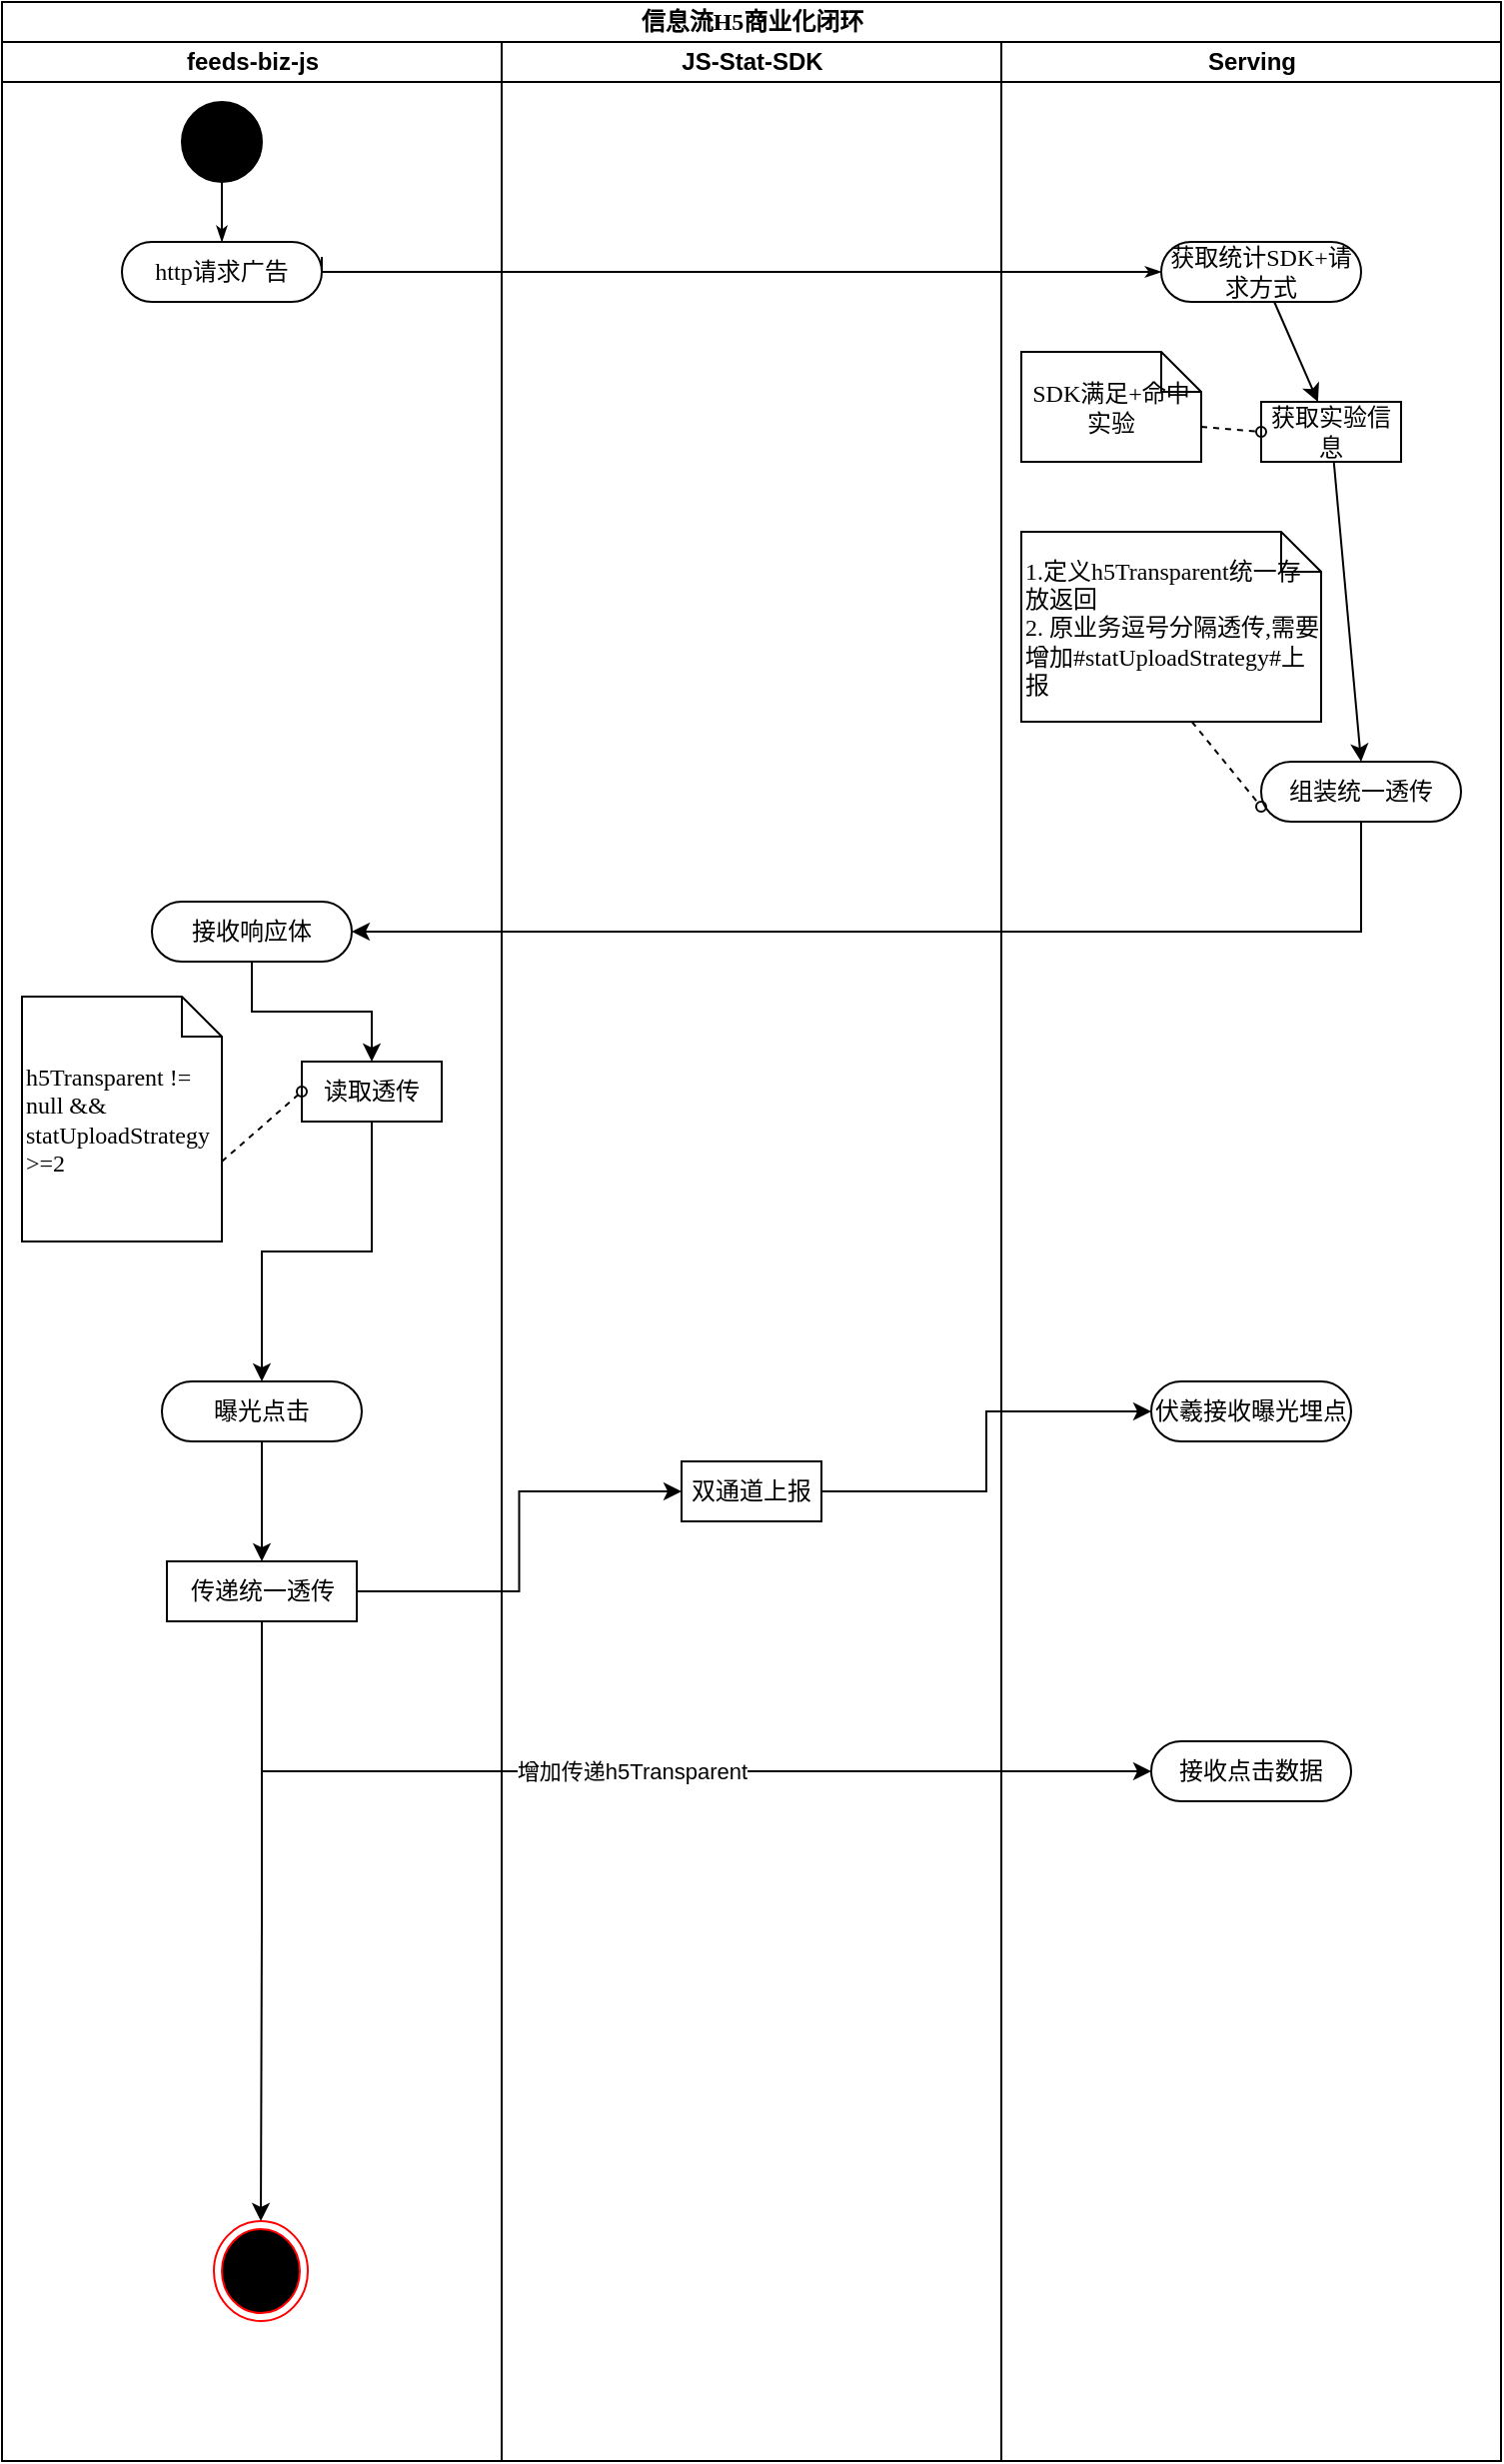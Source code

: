 <mxfile version="14.8.6" type="github">
  <diagram name="Page-1" id="0783ab3e-0a74-02c8-0abd-f7b4e66b4bec">
    <mxGraphModel dx="1422" dy="882" grid="1" gridSize="10" guides="1" tooltips="1" connect="1" arrows="1" fold="1" page="1" pageScale="1" pageWidth="850" pageHeight="1100" background="none" math="0" shadow="0">
      <root>
        <mxCell id="0" />
        <mxCell id="1" parent="0" />
        <mxCell id="1c1d494c118603dd-1" value="信息流H5商业化闭环" style="swimlane;html=1;childLayout=stackLayout;startSize=20;rounded=0;shadow=0;comic=0;labelBackgroundColor=none;strokeWidth=1;fontFamily=Verdana;fontSize=12;align=center;" parent="1" vertex="1">
          <mxGeometry x="40" y="20" width="750" height="1230" as="geometry" />
        </mxCell>
        <mxCell id="1c1d494c118603dd-2" value="feeds-biz-js" style="swimlane;html=1;startSize=20;" parent="1c1d494c118603dd-1" vertex="1">
          <mxGeometry y="20" width="250" height="1210" as="geometry" />
        </mxCell>
        <mxCell id="60571a20871a0731-8" value="http请求广告" style="rounded=1;whiteSpace=wrap;html=1;shadow=0;comic=0;labelBackgroundColor=none;strokeWidth=1;fontFamily=Verdana;fontSize=12;align=center;arcSize=50;" parent="1c1d494c118603dd-2" vertex="1">
          <mxGeometry x="60" y="100" width="100" height="30" as="geometry" />
        </mxCell>
        <mxCell id="60571a20871a0731-4" value="" style="ellipse;whiteSpace=wrap;html=1;rounded=0;shadow=0;comic=0;labelBackgroundColor=none;strokeWidth=1;fillColor=#000000;fontFamily=Verdana;fontSize=12;align=center;" parent="1c1d494c118603dd-2" vertex="1">
          <mxGeometry x="90" y="30" width="40" height="40" as="geometry" />
        </mxCell>
        <mxCell id="1c1d494c118603dd-27" style="edgeStyle=orthogonalEdgeStyle;rounded=0;html=1;labelBackgroundColor=none;startArrow=none;startFill=0;startSize=5;endArrow=classicThin;endFill=1;endSize=5;jettySize=auto;orthogonalLoop=1;strokeWidth=1;fontFamily=Verdana;fontSize=12" parent="1c1d494c118603dd-2" source="60571a20871a0731-4" target="60571a20871a0731-8" edge="1">
          <mxGeometry relative="1" as="geometry" />
        </mxCell>
        <mxCell id="202yr0auAqGQ7w-_hxYl-19" style="edgeStyle=orthogonalEdgeStyle;rounded=0;orthogonalLoop=1;jettySize=auto;html=1;entryX=0.5;entryY=0;entryDx=0;entryDy=0;" edge="1" parent="1c1d494c118603dd-2" source="202yr0auAqGQ7w-_hxYl-13" target="202yr0auAqGQ7w-_hxYl-16">
          <mxGeometry relative="1" as="geometry" />
        </mxCell>
        <mxCell id="202yr0auAqGQ7w-_hxYl-13" value="接收响应体" style="rounded=1;whiteSpace=wrap;html=1;shadow=0;comic=0;labelBackgroundColor=none;strokeWidth=1;fontFamily=Verdana;fontSize=12;align=center;arcSize=50;" vertex="1" parent="1c1d494c118603dd-2">
          <mxGeometry x="75" y="430" width="100" height="30" as="geometry" />
        </mxCell>
        <mxCell id="202yr0auAqGQ7w-_hxYl-22" style="edgeStyle=orthogonalEdgeStyle;rounded=0;orthogonalLoop=1;jettySize=auto;html=1;" edge="1" parent="1c1d494c118603dd-2" source="202yr0auAqGQ7w-_hxYl-16" target="202yr0auAqGQ7w-_hxYl-21">
          <mxGeometry relative="1" as="geometry" />
        </mxCell>
        <mxCell id="202yr0auAqGQ7w-_hxYl-16" value="读取透传" style="rounded=0;whiteSpace=wrap;html=1;shadow=0;comic=0;labelBackgroundColor=none;strokeWidth=1;fontFamily=Verdana;fontSize=12;align=center;arcSize=50;" vertex="1" parent="1c1d494c118603dd-2">
          <mxGeometry x="150" y="510" width="70" height="30" as="geometry" />
        </mxCell>
        <mxCell id="202yr0auAqGQ7w-_hxYl-17" value="h5Transparent != null &amp;amp;&amp;amp; statUploadStrategy &amp;gt;=2&lt;br&gt;" style="shape=note;whiteSpace=wrap;html=1;rounded=0;shadow=0;comic=0;labelBackgroundColor=none;strokeWidth=1;fontFamily=Verdana;fontSize=12;align=left;size=20;" vertex="1" parent="1c1d494c118603dd-2">
          <mxGeometry x="10" y="477.5" width="100" height="122.5" as="geometry" />
        </mxCell>
        <mxCell id="202yr0auAqGQ7w-_hxYl-18" style="edgeStyle=none;rounded=0;html=1;dashed=1;labelBackgroundColor=none;startArrow=none;startFill=0;startSize=5;endArrow=oval;endFill=0;endSize=5;jettySize=auto;orthogonalLoop=1;strokeWidth=1;fontFamily=Verdana;fontSize=12;entryX=0;entryY=0.5;entryDx=0;entryDy=0;" edge="1" parent="1c1d494c118603dd-2" target="202yr0auAqGQ7w-_hxYl-16">
          <mxGeometry relative="1" as="geometry">
            <mxPoint x="110" y="560" as="sourcePoint" />
            <mxPoint x="80" y="677.5" as="targetPoint" />
          </mxGeometry>
        </mxCell>
        <mxCell id="202yr0auAqGQ7w-_hxYl-25" style="edgeStyle=orthogonalEdgeStyle;rounded=0;orthogonalLoop=1;jettySize=auto;html=1;entryX=0.5;entryY=0;entryDx=0;entryDy=0;" edge="1" parent="1c1d494c118603dd-2" source="202yr0auAqGQ7w-_hxYl-21" target="202yr0auAqGQ7w-_hxYl-23">
          <mxGeometry relative="1" as="geometry" />
        </mxCell>
        <mxCell id="202yr0auAqGQ7w-_hxYl-21" value="曝光点击" style="rounded=1;whiteSpace=wrap;html=1;shadow=0;comic=0;labelBackgroundColor=none;strokeWidth=1;fontFamily=Verdana;fontSize=12;align=center;arcSize=50;" vertex="1" parent="1c1d494c118603dd-2">
          <mxGeometry x="80" y="670" width="100" height="30" as="geometry" />
        </mxCell>
        <mxCell id="202yr0auAqGQ7w-_hxYl-34" style="edgeStyle=orthogonalEdgeStyle;rounded=0;orthogonalLoop=1;jettySize=auto;html=1;" edge="1" parent="1c1d494c118603dd-2" source="202yr0auAqGQ7w-_hxYl-23" target="202yr0auAqGQ7w-_hxYl-33">
          <mxGeometry relative="1" as="geometry" />
        </mxCell>
        <mxCell id="202yr0auAqGQ7w-_hxYl-23" value="传递统一透传" style="rounded=0;whiteSpace=wrap;html=1;shadow=0;comic=0;labelBackgroundColor=none;strokeWidth=1;fontFamily=Verdana;fontSize=12;align=center;arcSize=50;" vertex="1" parent="1c1d494c118603dd-2">
          <mxGeometry x="82.5" y="760" width="95" height="30" as="geometry" />
        </mxCell>
        <mxCell id="202yr0auAqGQ7w-_hxYl-33" value="" style="ellipse;html=1;shape=endState;fillColor=#000000;strokeColor=#ff0000;" vertex="1" parent="1c1d494c118603dd-2">
          <mxGeometry x="106" y="1090" width="47" height="50" as="geometry" />
        </mxCell>
        <mxCell id="1c1d494c118603dd-3" value="JS-Stat-SDK" style="swimlane;html=1;startSize=20;" parent="1c1d494c118603dd-1" vertex="1">
          <mxGeometry x="250" y="20" width="250" height="1210" as="geometry" />
        </mxCell>
        <mxCell id="202yr0auAqGQ7w-_hxYl-26" value="双通道上报" style="rounded=0;whiteSpace=wrap;html=1;shadow=0;comic=0;labelBackgroundColor=none;strokeWidth=1;fontFamily=Verdana;fontSize=12;align=center;arcSize=50;" vertex="1" parent="1c1d494c118603dd-3">
          <mxGeometry x="90" y="710" width="70" height="30" as="geometry" />
        </mxCell>
        <mxCell id="1c1d494c118603dd-4" value="Serving" style="swimlane;html=1;startSize=20;" parent="1c1d494c118603dd-1" vertex="1">
          <mxGeometry x="500" y="20" width="250" height="1210" as="geometry" />
        </mxCell>
        <mxCell id="202yr0auAqGQ7w-_hxYl-9" style="edgeStyle=none;rounded=0;orthogonalLoop=1;jettySize=auto;html=1;entryX=0.5;entryY=0;entryDx=0;entryDy=0;" edge="1" parent="1c1d494c118603dd-4" source="202yr0auAqGQ7w-_hxYl-2" target="202yr0auAqGQ7w-_hxYl-7">
          <mxGeometry relative="1" as="geometry" />
        </mxCell>
        <mxCell id="202yr0auAqGQ7w-_hxYl-2" value="获取实验信息" style="rounded=0;whiteSpace=wrap;html=1;shadow=0;comic=0;labelBackgroundColor=none;strokeWidth=1;fontFamily=Verdana;fontSize=12;align=center;arcSize=50;" vertex="1" parent="1c1d494c118603dd-4">
          <mxGeometry x="130" y="180" width="70" height="30" as="geometry" />
        </mxCell>
        <mxCell id="202yr0auAqGQ7w-_hxYl-5" value="SDK满足+命中实验" style="shape=note;whiteSpace=wrap;html=1;rounded=0;shadow=0;comic=0;labelBackgroundColor=none;strokeWidth=1;fontFamily=Verdana;fontSize=12;align=center;size=20;" vertex="1" parent="1c1d494c118603dd-4">
          <mxGeometry x="10" y="155" width="90" height="55" as="geometry" />
        </mxCell>
        <mxCell id="202yr0auAqGQ7w-_hxYl-6" style="edgeStyle=none;rounded=0;html=1;dashed=1;labelBackgroundColor=none;startArrow=none;startFill=0;startSize=5;endArrow=oval;endFill=0;endSize=5;jettySize=auto;orthogonalLoop=1;strokeWidth=1;fontFamily=Verdana;fontSize=12;entryX=0;entryY=0.5;entryDx=0;entryDy=0;exitX=0;exitY=0;exitDx=90;exitDy=37.5;exitPerimeter=0;" edge="1" parent="1c1d494c118603dd-4" source="202yr0auAqGQ7w-_hxYl-5" target="202yr0auAqGQ7w-_hxYl-2">
          <mxGeometry relative="1" as="geometry">
            <mxPoint x="130" y="300" as="sourcePoint" />
            <mxPoint x="380" y="240" as="targetPoint" />
          </mxGeometry>
        </mxCell>
        <mxCell id="202yr0auAqGQ7w-_hxYl-7" value="组装统一透传" style="rounded=1;whiteSpace=wrap;html=1;shadow=0;comic=0;labelBackgroundColor=none;strokeWidth=1;fontFamily=Verdana;fontSize=12;align=center;arcSize=50;" vertex="1" parent="1c1d494c118603dd-4">
          <mxGeometry x="130" y="360" width="100" height="30" as="geometry" />
        </mxCell>
        <mxCell id="202yr0auAqGQ7w-_hxYl-11" value="1.定义h5Transparent统一存放返回&lt;br&gt;2. 原业务逗号分隔透传,需要增加#statUploadStrategy#上报" style="shape=note;whiteSpace=wrap;html=1;rounded=0;shadow=0;comic=0;labelBackgroundColor=none;strokeWidth=1;fontFamily=Verdana;fontSize=12;align=left;size=20;" vertex="1" parent="1c1d494c118603dd-4">
          <mxGeometry x="10" y="245" width="150" height="95" as="geometry" />
        </mxCell>
        <mxCell id="202yr0auAqGQ7w-_hxYl-12" style="edgeStyle=none;rounded=0;html=1;dashed=1;labelBackgroundColor=none;startArrow=none;startFill=0;startSize=5;endArrow=oval;endFill=0;endSize=5;jettySize=auto;orthogonalLoop=1;strokeWidth=1;fontFamily=Verdana;fontSize=12;entryX=0;entryY=0.75;entryDx=0;entryDy=0;exitX=0.569;exitY=1;exitDx=0;exitDy=0;exitPerimeter=0;" edge="1" parent="1c1d494c118603dd-4" source="202yr0auAqGQ7w-_hxYl-11" target="202yr0auAqGQ7w-_hxYl-7">
          <mxGeometry relative="1" as="geometry">
            <mxPoint x="110" y="202.5" as="sourcePoint" />
            <mxPoint x="140" y="205" as="targetPoint" />
          </mxGeometry>
        </mxCell>
        <mxCell id="202yr0auAqGQ7w-_hxYl-24" value="伏羲接收曝光埋点" style="rounded=1;whiteSpace=wrap;html=1;shadow=0;comic=0;labelBackgroundColor=none;strokeWidth=1;fontFamily=Verdana;fontSize=12;align=center;arcSize=50;" vertex="1" parent="1c1d494c118603dd-4">
          <mxGeometry x="75" y="670" width="100" height="30" as="geometry" />
        </mxCell>
        <mxCell id="202yr0auAqGQ7w-_hxYl-30" value="接收点击数据" style="rounded=1;whiteSpace=wrap;html=1;shadow=0;comic=0;labelBackgroundColor=none;strokeWidth=1;fontFamily=Verdana;fontSize=12;align=center;arcSize=50;" vertex="1" parent="1c1d494c118603dd-4">
          <mxGeometry x="75" y="850" width="100" height="30" as="geometry" />
        </mxCell>
        <mxCell id="202yr0auAqGQ7w-_hxYl-15" style="edgeStyle=orthogonalEdgeStyle;rounded=0;orthogonalLoop=1;jettySize=auto;html=1;entryX=1;entryY=0.5;entryDx=0;entryDy=0;exitX=0.5;exitY=1;exitDx=0;exitDy=0;" edge="1" parent="1c1d494c118603dd-1" source="202yr0auAqGQ7w-_hxYl-7" target="202yr0auAqGQ7w-_hxYl-13">
          <mxGeometry relative="1" as="geometry" />
        </mxCell>
        <mxCell id="202yr0auAqGQ7w-_hxYl-27" style="edgeStyle=orthogonalEdgeStyle;rounded=0;orthogonalLoop=1;jettySize=auto;html=1;entryX=0;entryY=0.5;entryDx=0;entryDy=0;" edge="1" parent="1c1d494c118603dd-1" source="202yr0auAqGQ7w-_hxYl-23" target="202yr0auAqGQ7w-_hxYl-26">
          <mxGeometry relative="1" as="geometry" />
        </mxCell>
        <mxCell id="202yr0auAqGQ7w-_hxYl-28" style="edgeStyle=orthogonalEdgeStyle;rounded=0;orthogonalLoop=1;jettySize=auto;html=1;entryX=0;entryY=0.5;entryDx=0;entryDy=0;" edge="1" parent="1c1d494c118603dd-1" source="202yr0auAqGQ7w-_hxYl-26" target="202yr0auAqGQ7w-_hxYl-24">
          <mxGeometry relative="1" as="geometry" />
        </mxCell>
        <mxCell id="202yr0auAqGQ7w-_hxYl-31" value="增加传递h5Transparent" style="edgeStyle=orthogonalEdgeStyle;rounded=0;orthogonalLoop=1;jettySize=auto;html=1;entryX=0;entryY=0.5;entryDx=0;entryDy=0;" edge="1" parent="1c1d494c118603dd-1" source="202yr0auAqGQ7w-_hxYl-23" target="202yr0auAqGQ7w-_hxYl-30">
          <mxGeometry relative="1" as="geometry">
            <Array as="points">
              <mxPoint x="130" y="885" />
            </Array>
          </mxGeometry>
        </mxCell>
        <mxCell id="202yr0auAqGQ7w-_hxYl-3" style="rounded=0;orthogonalLoop=1;jettySize=auto;html=1;" edge="1" parent="1" source="202yr0auAqGQ7w-_hxYl-1" target="202yr0auAqGQ7w-_hxYl-2">
          <mxGeometry relative="1" as="geometry" />
        </mxCell>
        <mxCell id="202yr0auAqGQ7w-_hxYl-1" value="获取统计SDK+请求方式" style="rounded=1;whiteSpace=wrap;html=1;shadow=0;comic=0;labelBackgroundColor=none;strokeWidth=1;fontFamily=Verdana;fontSize=12;align=center;arcSize=50;" vertex="1" parent="1">
          <mxGeometry x="620" y="140" width="100" height="30" as="geometry" />
        </mxCell>
        <mxCell id="1c1d494c118603dd-28" style="edgeStyle=orthogonalEdgeStyle;rounded=0;html=1;labelBackgroundColor=none;startArrow=none;startFill=0;startSize=5;endArrow=classicThin;endFill=1;endSize=5;jettySize=auto;orthogonalLoop=1;strokeWidth=1;fontFamily=Verdana;fontSize=12;exitX=1;exitY=0.25;exitDx=0;exitDy=0;entryX=0;entryY=0.5;entryDx=0;entryDy=0;" parent="1" source="60571a20871a0731-8" target="202yr0auAqGQ7w-_hxYl-1" edge="1">
          <mxGeometry relative="1" as="geometry">
            <Array as="points">
              <mxPoint x="200" y="155" />
            </Array>
            <mxPoint x="610" y="155" as="targetPoint" />
          </mxGeometry>
        </mxCell>
      </root>
    </mxGraphModel>
  </diagram>
</mxfile>
